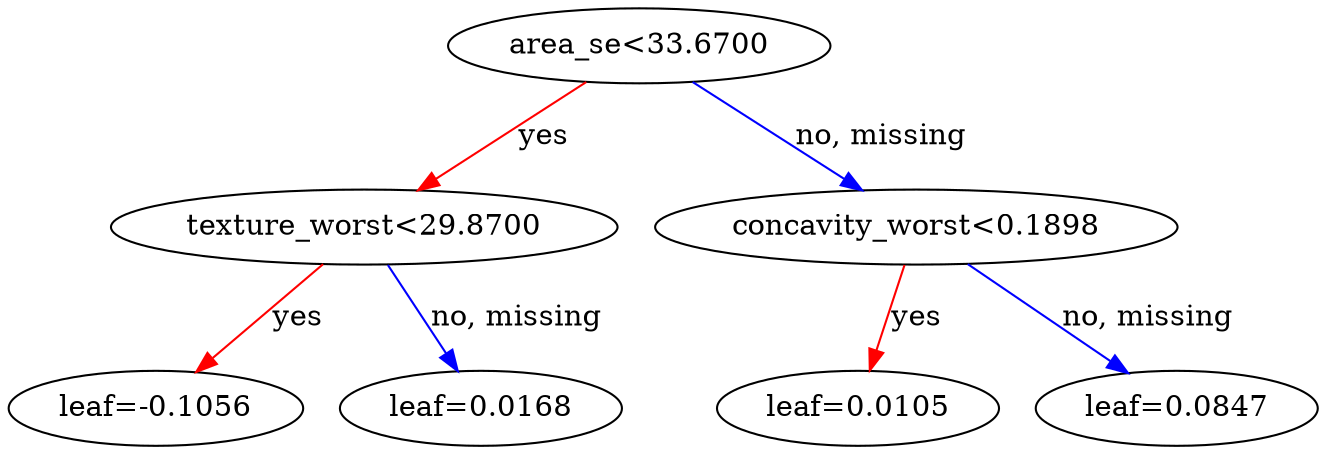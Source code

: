 digraph {
    graph [ rankdir=TB ]
    graph [ rankdir="UD" ]

    0 [ label="area_se<33.6700" ]
    0 -> 1 [label="yes" color="#FF0000"]
    0 -> 2 [label="no, missing" color="#0000FF"]

    1 [ label="texture_worst<29.8700" ]
    1 -> 3 [label="yes" color="#FF0000"]
    1 -> 4 [label="no, missing" color="#0000FF"]

    3 [ label="leaf=-0.1056" ]

    4 [ label="leaf=0.0168" ]

    2 [ label="concavity_worst<0.1898" ]
    2 -> 5 [label="yes" color="#FF0000"]
    2 -> 6 [label="no, missing" color="#0000FF"]

    5 [ label="leaf=0.0105" ]

    6 [ label="leaf=0.0847" ]
}

